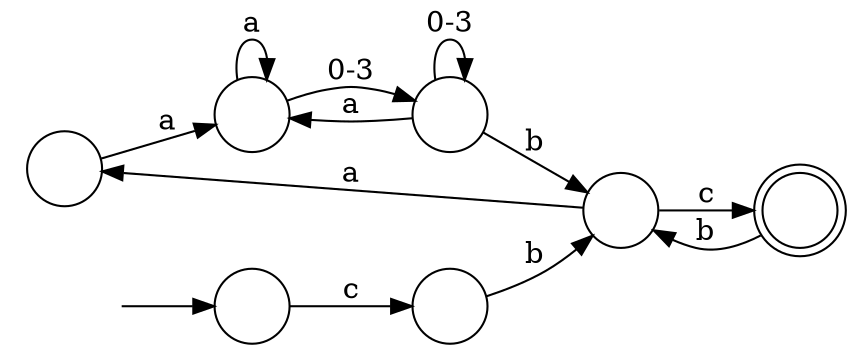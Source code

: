 digraph Automaton {
  rankdir = LR;
  0 [shape=circle,label=""];
  0 -> 6 [label="a"]
  1 [shape=doublecircle,label=""];
  1 -> 5 [label="b"]
  2 [shape=circle,label=""];
  2 -> 5 [label="b"]
  2 -> 2 [label="0-3"]
  2 -> 6 [label="a"]
  3 [shape=circle,label=""];
  initial [shape=plaintext,label=""];
  initial -> 3
  3 -> 4 [label="c"]
  4 [shape=circle,label=""];
  4 -> 5 [label="b"]
  5 [shape=circle,label=""];
  5 -> 1 [label="c"]
  5 -> 0 [label="a"]
  6 [shape=circle,label=""];
  6 -> 2 [label="0-3"]
  6 -> 6 [label="a"]
}

